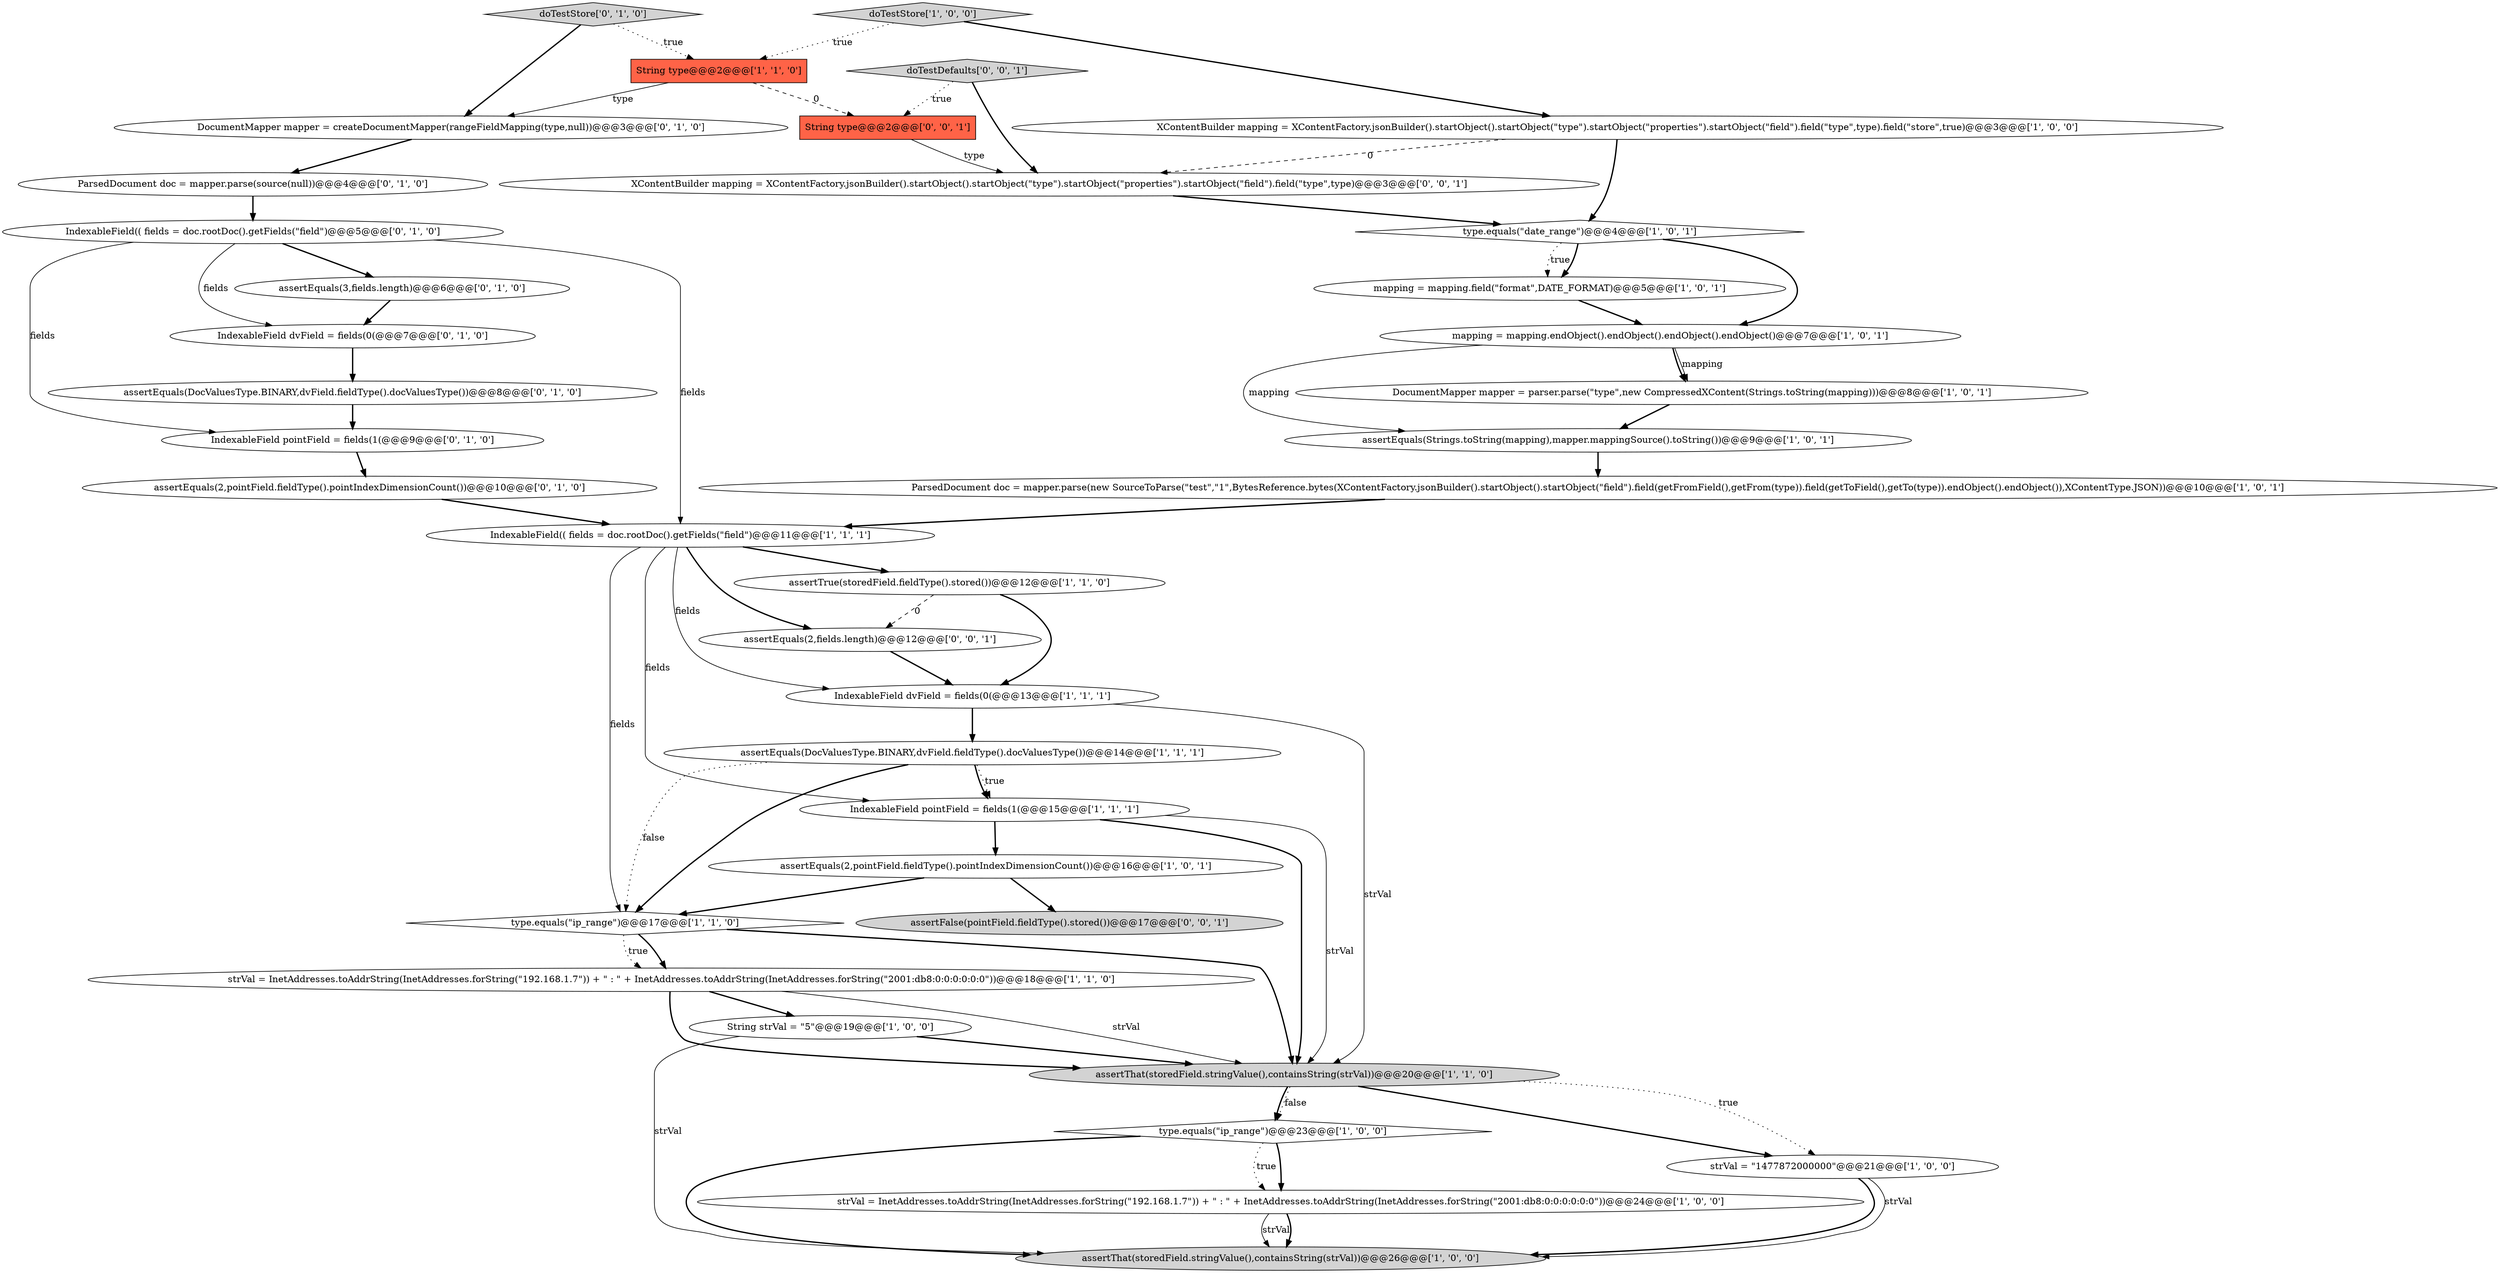 digraph {
30 [style = filled, label = "doTestStore['0', '1', '0']", fillcolor = lightgray, shape = diamond image = "AAA0AAABBB2BBB"];
0 [style = filled, label = "XContentBuilder mapping = XContentFactory.jsonBuilder().startObject().startObject(\"type\").startObject(\"properties\").startObject(\"field\").field(\"type\",type).field(\"store\",true)@@@3@@@['1', '0', '0']", fillcolor = white, shape = ellipse image = "AAA0AAABBB1BBB"];
20 [style = filled, label = "type.equals(\"ip_range\")@@@17@@@['1', '1', '0']", fillcolor = white, shape = diamond image = "AAA0AAABBB1BBB"];
1 [style = filled, label = "ParsedDocument doc = mapper.parse(new SourceToParse(\"test\",\"1\",BytesReference.bytes(XContentFactory.jsonBuilder().startObject().startObject(\"field\").field(getFromField(),getFrom(type)).field(getToField(),getTo(type)).endObject().endObject()),XContentType.JSON))@@@10@@@['1', '0', '1']", fillcolor = white, shape = ellipse image = "AAA0AAABBB1BBB"];
6 [style = filled, label = "strVal = \"1477872000000\"@@@21@@@['1', '0', '0']", fillcolor = white, shape = ellipse image = "AAA0AAABBB1BBB"];
4 [style = filled, label = "assertEquals(Strings.toString(mapping),mapper.mappingSource().toString())@@@9@@@['1', '0', '1']", fillcolor = white, shape = ellipse image = "AAA0AAABBB1BBB"];
23 [style = filled, label = "IndexableField pointField = fields(1(@@@9@@@['0', '1', '0']", fillcolor = white, shape = ellipse image = "AAA0AAABBB2BBB"];
25 [style = filled, label = "assertEquals(DocValuesType.BINARY,dvField.fieldType().docValuesType())@@@8@@@['0', '1', '0']", fillcolor = white, shape = ellipse image = "AAA0AAABBB2BBB"];
18 [style = filled, label = "IndexableField dvField = fields(0(@@@13@@@['1', '1', '1']", fillcolor = white, shape = ellipse image = "AAA0AAABBB1BBB"];
7 [style = filled, label = "mapping = mapping.field(\"format\",DATE_FORMAT)@@@5@@@['1', '0', '1']", fillcolor = white, shape = ellipse image = "AAA0AAABBB1BBB"];
9 [style = filled, label = "mapping = mapping.endObject().endObject().endObject().endObject()@@@7@@@['1', '0', '1']", fillcolor = white, shape = ellipse image = "AAA0AAABBB1BBB"];
13 [style = filled, label = "assertEquals(DocValuesType.BINARY,dvField.fieldType().docValuesType())@@@14@@@['1', '1', '1']", fillcolor = white, shape = ellipse image = "AAA0AAABBB1BBB"];
12 [style = filled, label = "DocumentMapper mapper = parser.parse(\"type\",new CompressedXContent(Strings.toString(mapping)))@@@8@@@['1', '0', '1']", fillcolor = white, shape = ellipse image = "AAA0AAABBB1BBB"];
33 [style = filled, label = "assertFalse(pointField.fieldType().stored())@@@17@@@['0', '0', '1']", fillcolor = lightgray, shape = ellipse image = "AAA0AAABBB3BBB"];
2 [style = filled, label = "IndexableField pointField = fields(1(@@@15@@@['1', '1', '1']", fillcolor = white, shape = ellipse image = "AAA0AAABBB1BBB"];
35 [style = filled, label = "assertEquals(2,fields.length)@@@12@@@['0', '0', '1']", fillcolor = white, shape = ellipse image = "AAA0AAABBB3BBB"];
28 [style = filled, label = "IndexableField(( fields = doc.rootDoc().getFields(\"field\")@@@5@@@['0', '1', '0']", fillcolor = white, shape = ellipse image = "AAA0AAABBB2BBB"];
10 [style = filled, label = "assertTrue(storedField.fieldType().stored())@@@12@@@['1', '1', '0']", fillcolor = white, shape = ellipse image = "AAA0AAABBB1BBB"];
17 [style = filled, label = "String type@@@2@@@['1', '1', '0']", fillcolor = tomato, shape = box image = "AAA0AAABBB1BBB"];
26 [style = filled, label = "IndexableField dvField = fields(0(@@@7@@@['0', '1', '0']", fillcolor = white, shape = ellipse image = "AAA0AAABBB2BBB"];
24 [style = filled, label = "ParsedDocument doc = mapper.parse(source(null))@@@4@@@['0', '1', '0']", fillcolor = white, shape = ellipse image = "AAA0AAABBB2BBB"];
22 [style = filled, label = "doTestStore['1', '0', '0']", fillcolor = lightgray, shape = diamond image = "AAA0AAABBB1BBB"];
32 [style = filled, label = "XContentBuilder mapping = XContentFactory.jsonBuilder().startObject().startObject(\"type\").startObject(\"properties\").startObject(\"field\").field(\"type\",type)@@@3@@@['0', '0', '1']", fillcolor = white, shape = ellipse image = "AAA0AAABBB3BBB"];
15 [style = filled, label = "strVal = InetAddresses.toAddrString(InetAddresses.forString(\"192.168.1.7\")) + \" : \" + InetAddresses.toAddrString(InetAddresses.forString(\"2001:db8:0:0:0:0:0:0\"))@@@24@@@['1', '0', '0']", fillcolor = white, shape = ellipse image = "AAA0AAABBB1BBB"];
8 [style = filled, label = "strVal = InetAddresses.toAddrString(InetAddresses.forString(\"192.168.1.7\")) + \" : \" + InetAddresses.toAddrString(InetAddresses.forString(\"2001:db8:0:0:0:0:0:0\"))@@@18@@@['1', '1', '0']", fillcolor = white, shape = ellipse image = "AAA0AAABBB1BBB"];
34 [style = filled, label = "doTestDefaults['0', '0', '1']", fillcolor = lightgray, shape = diamond image = "AAA0AAABBB3BBB"];
29 [style = filled, label = "assertEquals(3,fields.length)@@@6@@@['0', '1', '0']", fillcolor = white, shape = ellipse image = "AAA0AAABBB2BBB"];
31 [style = filled, label = "DocumentMapper mapper = createDocumentMapper(rangeFieldMapping(type,null))@@@3@@@['0', '1', '0']", fillcolor = white, shape = ellipse image = "AAA0AAABBB2BBB"];
21 [style = filled, label = "type.equals(\"ip_range\")@@@23@@@['1', '0', '0']", fillcolor = white, shape = diamond image = "AAA0AAABBB1BBB"];
5 [style = filled, label = "type.equals(\"date_range\")@@@4@@@['1', '0', '1']", fillcolor = white, shape = diamond image = "AAA0AAABBB1BBB"];
16 [style = filled, label = "assertThat(storedField.stringValue(),containsString(strVal))@@@20@@@['1', '1', '0']", fillcolor = lightgray, shape = ellipse image = "AAA0AAABBB1BBB"];
19 [style = filled, label = "assertThat(storedField.stringValue(),containsString(strVal))@@@26@@@['1', '0', '0']", fillcolor = lightgray, shape = ellipse image = "AAA0AAABBB1BBB"];
11 [style = filled, label = "IndexableField(( fields = doc.rootDoc().getFields(\"field\")@@@11@@@['1', '1', '1']", fillcolor = white, shape = ellipse image = "AAA0AAABBB1BBB"];
14 [style = filled, label = "String strVal = \"5\"@@@19@@@['1', '0', '0']", fillcolor = white, shape = ellipse image = "AAA0AAABBB1BBB"];
27 [style = filled, label = "assertEquals(2,pointField.fieldType().pointIndexDimensionCount())@@@10@@@['0', '1', '0']", fillcolor = white, shape = ellipse image = "AAA0AAABBB2BBB"];
36 [style = filled, label = "String type@@@2@@@['0', '0', '1']", fillcolor = tomato, shape = box image = "AAA0AAABBB3BBB"];
3 [style = filled, label = "assertEquals(2,pointField.fieldType().pointIndexDimensionCount())@@@16@@@['1', '0', '1']", fillcolor = white, shape = ellipse image = "AAA0AAABBB1BBB"];
8->16 [style = bold, label=""];
25->23 [style = bold, label=""];
9->4 [style = solid, label="mapping"];
11->18 [style = solid, label="fields"];
28->11 [style = solid, label="fields"];
8->14 [style = bold, label=""];
18->16 [style = solid, label="strVal"];
36->32 [style = solid, label="type"];
14->16 [style = bold, label=""];
21->15 [style = bold, label=""];
20->16 [style = bold, label=""];
16->21 [style = dotted, label="false"];
9->12 [style = solid, label="mapping"];
28->26 [style = solid, label="fields"];
10->35 [style = dashed, label="0"];
32->5 [style = bold, label=""];
22->0 [style = bold, label=""];
7->9 [style = bold, label=""];
13->20 [style = dotted, label="false"];
30->17 [style = dotted, label="true"];
12->4 [style = bold, label=""];
11->2 [style = solid, label="fields"];
18->13 [style = bold, label=""];
15->19 [style = solid, label="strVal"];
0->32 [style = dashed, label="0"];
15->19 [style = bold, label=""];
20->8 [style = bold, label=""];
5->7 [style = dotted, label="true"];
5->9 [style = bold, label=""];
6->19 [style = bold, label=""];
27->11 [style = bold, label=""];
34->32 [style = bold, label=""];
34->36 [style = dotted, label="true"];
21->15 [style = dotted, label="true"];
6->19 [style = solid, label="strVal"];
3->20 [style = bold, label=""];
4->1 [style = bold, label=""];
10->18 [style = bold, label=""];
2->3 [style = bold, label=""];
1->11 [style = bold, label=""];
30->31 [style = bold, label=""];
16->6 [style = dotted, label="true"];
26->25 [style = bold, label=""];
14->19 [style = solid, label="strVal"];
17->31 [style = solid, label="type"];
16->21 [style = bold, label=""];
11->10 [style = bold, label=""];
21->19 [style = bold, label=""];
13->2 [style = dotted, label="true"];
8->16 [style = solid, label="strVal"];
16->6 [style = bold, label=""];
11->35 [style = bold, label=""];
35->18 [style = bold, label=""];
17->36 [style = dashed, label="0"];
2->16 [style = solid, label="strVal"];
2->16 [style = bold, label=""];
31->24 [style = bold, label=""];
13->20 [style = bold, label=""];
0->5 [style = bold, label=""];
24->28 [style = bold, label=""];
20->8 [style = dotted, label="true"];
13->2 [style = bold, label=""];
11->20 [style = solid, label="fields"];
22->17 [style = dotted, label="true"];
5->7 [style = bold, label=""];
28->23 [style = solid, label="fields"];
28->29 [style = bold, label=""];
9->12 [style = bold, label=""];
3->33 [style = bold, label=""];
23->27 [style = bold, label=""];
29->26 [style = bold, label=""];
}
